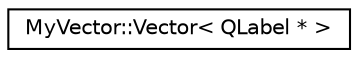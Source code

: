 digraph "Graphical Class Hierarchy"
{
  edge [fontname="Helvetica",fontsize="10",labelfontname="Helvetica",labelfontsize="10"];
  node [fontname="Helvetica",fontsize="10",shape=record];
  rankdir="LR";
  Node1 [label="MyVector::Vector\< QLabel * \>",height=0.2,width=0.4,color="black", fillcolor="white", style="filled",URL="$class_my_vector_1_1_vector.html"];
}

